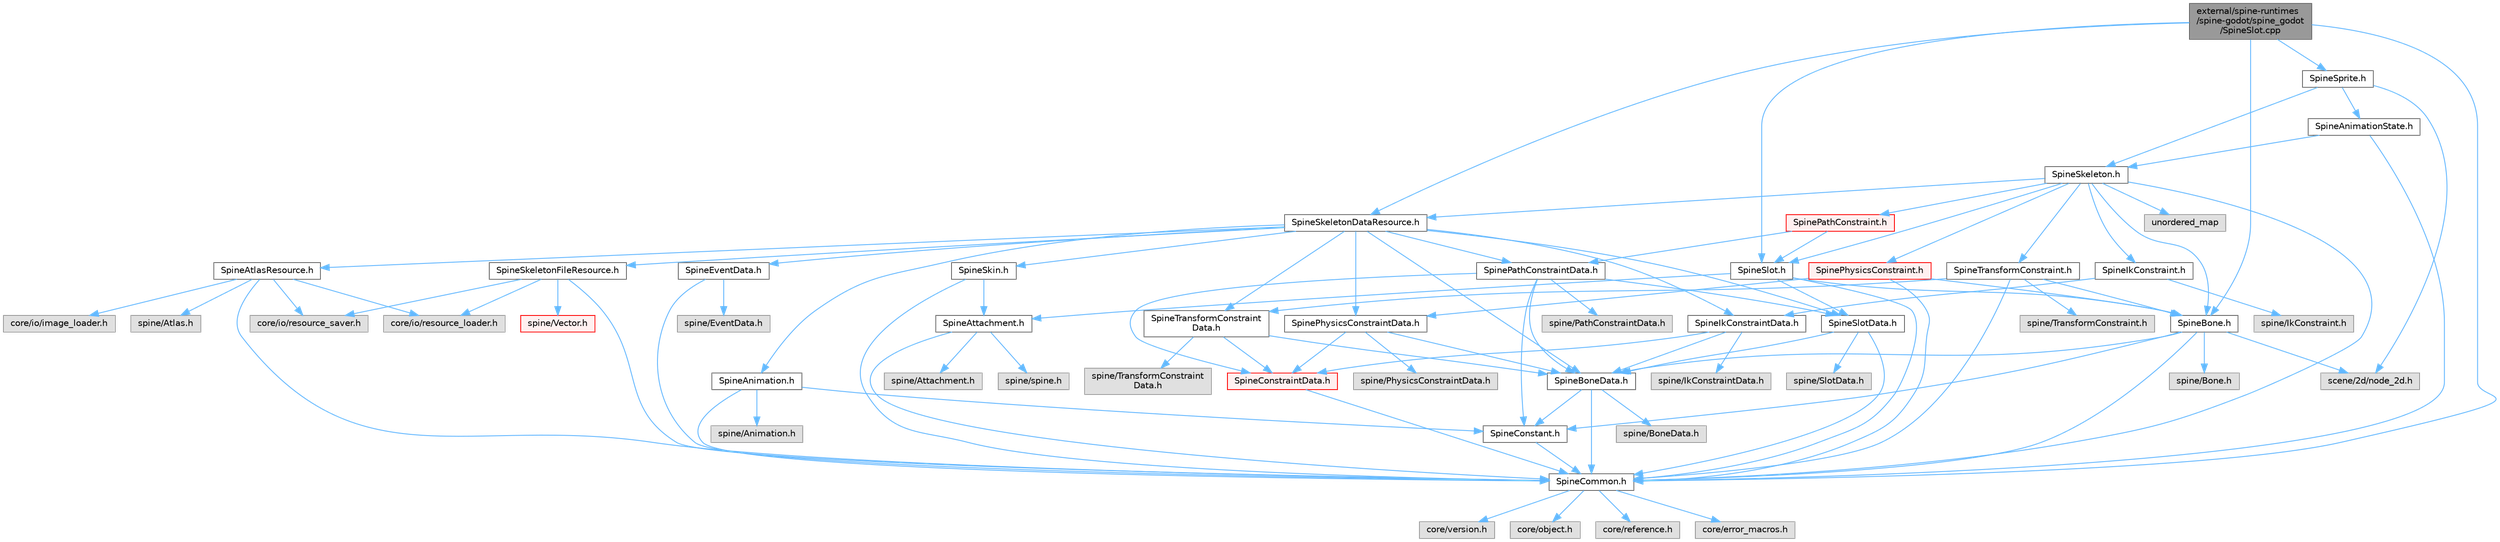 digraph "external/spine-runtimes/spine-godot/spine_godot/SpineSlot.cpp"
{
 // LATEX_PDF_SIZE
  bgcolor="transparent";
  edge [fontname=Helvetica,fontsize=10,labelfontname=Helvetica,labelfontsize=10];
  node [fontname=Helvetica,fontsize=10,shape=box,height=0.2,width=0.4];
  Node1 [id="Node000001",label="external/spine-runtimes\l/spine-godot/spine_godot\l/SpineSlot.cpp",height=0.2,width=0.4,color="gray40", fillcolor="grey60", style="filled", fontcolor="black",tooltip=" "];
  Node1 -> Node2 [id="edge1_Node000001_Node000002",color="steelblue1",style="solid",tooltip=" "];
  Node2 [id="Node000002",label="SpineSlot.h",height=0.2,width=0.4,color="grey40", fillcolor="white", style="filled",URL="$_spine_slot_8h.html",tooltip=" "];
  Node2 -> Node3 [id="edge2_Node000002_Node000003",color="steelblue1",style="solid",tooltip=" "];
  Node3 [id="Node000003",label="SpineCommon.h",height=0.2,width=0.4,color="grey40", fillcolor="white", style="filled",URL="$_spine_common_8h.html",tooltip=" "];
  Node3 -> Node4 [id="edge3_Node000003_Node000004",color="steelblue1",style="solid",tooltip=" "];
  Node4 [id="Node000004",label="core/version.h",height=0.2,width=0.4,color="grey60", fillcolor="#E0E0E0", style="filled",tooltip=" "];
  Node3 -> Node5 [id="edge4_Node000003_Node000005",color="steelblue1",style="solid",tooltip=" "];
  Node5 [id="Node000005",label="core/object.h",height=0.2,width=0.4,color="grey60", fillcolor="#E0E0E0", style="filled",tooltip=" "];
  Node3 -> Node6 [id="edge5_Node000003_Node000006",color="steelblue1",style="solid",tooltip=" "];
  Node6 [id="Node000006",label="core/reference.h",height=0.2,width=0.4,color="grey60", fillcolor="#E0E0E0", style="filled",tooltip=" "];
  Node3 -> Node7 [id="edge6_Node000003_Node000007",color="steelblue1",style="solid",tooltip=" "];
  Node7 [id="Node000007",label="core/error_macros.h",height=0.2,width=0.4,color="grey60", fillcolor="#E0E0E0", style="filled",tooltip=" "];
  Node2 -> Node8 [id="edge7_Node000002_Node000008",color="steelblue1",style="solid",tooltip=" "];
  Node8 [id="Node000008",label="SpineSlotData.h",height=0.2,width=0.4,color="grey40", fillcolor="white", style="filled",URL="$_spine_slot_data_8h.html",tooltip=" "];
  Node8 -> Node3 [id="edge8_Node000008_Node000003",color="steelblue1",style="solid",tooltip=" "];
  Node8 -> Node9 [id="edge9_Node000008_Node000009",color="steelblue1",style="solid",tooltip=" "];
  Node9 [id="Node000009",label="SpineBoneData.h",height=0.2,width=0.4,color="grey40", fillcolor="white", style="filled",URL="$_spine_bone_data_8h.html",tooltip=" "];
  Node9 -> Node3 [id="edge10_Node000009_Node000003",color="steelblue1",style="solid",tooltip=" "];
  Node9 -> Node10 [id="edge11_Node000009_Node000010",color="steelblue1",style="solid",tooltip=" "];
  Node10 [id="Node000010",label="SpineConstant.h",height=0.2,width=0.4,color="grey40", fillcolor="white", style="filled",URL="$_spine_constant_8h.html",tooltip=" "];
  Node10 -> Node3 [id="edge12_Node000010_Node000003",color="steelblue1",style="solid",tooltip=" "];
  Node9 -> Node11 [id="edge13_Node000009_Node000011",color="steelblue1",style="solid",tooltip=" "];
  Node11 [id="Node000011",label="spine/BoneData.h",height=0.2,width=0.4,color="grey60", fillcolor="#E0E0E0", style="filled",tooltip=" "];
  Node8 -> Node12 [id="edge14_Node000008_Node000012",color="steelblue1",style="solid",tooltip=" "];
  Node12 [id="Node000012",label="spine/SlotData.h",height=0.2,width=0.4,color="grey60", fillcolor="#E0E0E0", style="filled",tooltip=" "];
  Node2 -> Node13 [id="edge15_Node000002_Node000013",color="steelblue1",style="solid",tooltip=" "];
  Node13 [id="Node000013",label="SpineAttachment.h",height=0.2,width=0.4,color="grey40", fillcolor="white", style="filled",URL="$_spine_attachment_8h.html",tooltip=" "];
  Node13 -> Node3 [id="edge16_Node000013_Node000003",color="steelblue1",style="solid",tooltip=" "];
  Node13 -> Node14 [id="edge17_Node000013_Node000014",color="steelblue1",style="solid",tooltip=" "];
  Node14 [id="Node000014",label="spine/Attachment.h",height=0.2,width=0.4,color="grey60", fillcolor="#E0E0E0", style="filled",tooltip=" "];
  Node13 -> Node15 [id="edge18_Node000013_Node000015",color="steelblue1",style="solid",tooltip=" "];
  Node15 [id="Node000015",label="spine/spine.h",height=0.2,width=0.4,color="grey60", fillcolor="#E0E0E0", style="filled",tooltip=" "];
  Node2 -> Node16 [id="edge19_Node000002_Node000016",color="steelblue1",style="solid",tooltip=" "];
  Node16 [id="Node000016",label="SpineBone.h",height=0.2,width=0.4,color="grey40", fillcolor="white", style="filled",URL="$_spine_bone_8h.html",tooltip=" "];
  Node16 -> Node3 [id="edge20_Node000016_Node000003",color="steelblue1",style="solid",tooltip=" "];
  Node16 -> Node9 [id="edge21_Node000016_Node000009",color="steelblue1",style="solid",tooltip=" "];
  Node16 -> Node10 [id="edge22_Node000016_Node000010",color="steelblue1",style="solid",tooltip=" "];
  Node16 -> Node17 [id="edge23_Node000016_Node000017",color="steelblue1",style="solid",tooltip=" "];
  Node17 [id="Node000017",label="scene/2d/node_2d.h",height=0.2,width=0.4,color="grey60", fillcolor="#E0E0E0", style="filled",tooltip=" "];
  Node16 -> Node18 [id="edge24_Node000016_Node000018",color="steelblue1",style="solid",tooltip=" "];
  Node18 [id="Node000018",label="spine/Bone.h",height=0.2,width=0.4,color="grey60", fillcolor="#E0E0E0", style="filled",tooltip=" "];
  Node1 -> Node16 [id="edge25_Node000001_Node000016",color="steelblue1",style="solid",tooltip=" "];
  Node1 -> Node3 [id="edge26_Node000001_Node000003",color="steelblue1",style="solid",tooltip=" "];
  Node1 -> Node19 [id="edge27_Node000001_Node000019",color="steelblue1",style="solid",tooltip=" "];
  Node19 [id="Node000019",label="SpineSprite.h",height=0.2,width=0.4,color="grey40", fillcolor="white", style="filled",URL="$_spine_sprite_8h.html",tooltip=" "];
  Node19 -> Node20 [id="edge28_Node000019_Node000020",color="steelblue1",style="solid",tooltip=" "];
  Node20 [id="Node000020",label="SpineSkeleton.h",height=0.2,width=0.4,color="grey40", fillcolor="white", style="filled",URL="$_spine_skeleton_8h.html",tooltip=" "];
  Node20 -> Node3 [id="edge29_Node000020_Node000003",color="steelblue1",style="solid",tooltip=" "];
  Node20 -> Node21 [id="edge30_Node000020_Node000021",color="steelblue1",style="solid",tooltip=" "];
  Node21 [id="Node000021",label="SpineSkeletonDataResource.h",height=0.2,width=0.4,color="grey40", fillcolor="white", style="filled",URL="$_spine_skeleton_data_resource_8h.html",tooltip=" "];
  Node21 -> Node22 [id="edge31_Node000021_Node000022",color="steelblue1",style="solid",tooltip=" "];
  Node22 [id="Node000022",label="SpineAnimation.h",height=0.2,width=0.4,color="grey40", fillcolor="white", style="filled",URL="$_spine_animation_8h.html",tooltip=" "];
  Node22 -> Node3 [id="edge32_Node000022_Node000003",color="steelblue1",style="solid",tooltip=" "];
  Node22 -> Node10 [id="edge33_Node000022_Node000010",color="steelblue1",style="solid",tooltip=" "];
  Node22 -> Node23 [id="edge34_Node000022_Node000023",color="steelblue1",style="solid",tooltip=" "];
  Node23 [id="Node000023",label="spine/Animation.h",height=0.2,width=0.4,color="grey60", fillcolor="#E0E0E0", style="filled",tooltip=" "];
  Node21 -> Node24 [id="edge35_Node000021_Node000024",color="steelblue1",style="solid",tooltip=" "];
  Node24 [id="Node000024",label="SpineAtlasResource.h",height=0.2,width=0.4,color="grey40", fillcolor="white", style="filled",URL="$_spine_atlas_resource_8h.html",tooltip=" "];
  Node24 -> Node3 [id="edge36_Node000024_Node000003",color="steelblue1",style="solid",tooltip=" "];
  Node24 -> Node25 [id="edge37_Node000024_Node000025",color="steelblue1",style="solid",tooltip=" "];
  Node25 [id="Node000025",label="core/io/resource_loader.h",height=0.2,width=0.4,color="grey60", fillcolor="#E0E0E0", style="filled",tooltip=" "];
  Node24 -> Node26 [id="edge38_Node000024_Node000026",color="steelblue1",style="solid",tooltip=" "];
  Node26 [id="Node000026",label="core/io/resource_saver.h",height=0.2,width=0.4,color="grey60", fillcolor="#E0E0E0", style="filled",tooltip=" "];
  Node24 -> Node27 [id="edge39_Node000024_Node000027",color="steelblue1",style="solid",tooltip=" "];
  Node27 [id="Node000027",label="core/io/image_loader.h",height=0.2,width=0.4,color="grey60", fillcolor="#E0E0E0", style="filled",tooltip=" "];
  Node24 -> Node28 [id="edge40_Node000024_Node000028",color="steelblue1",style="solid",tooltip=" "];
  Node28 [id="Node000028",label="spine/Atlas.h",height=0.2,width=0.4,color="grey60", fillcolor="#E0E0E0", style="filled",tooltip=" "];
  Node21 -> Node9 [id="edge41_Node000021_Node000009",color="steelblue1",style="solid",tooltip=" "];
  Node21 -> Node29 [id="edge42_Node000021_Node000029",color="steelblue1",style="solid",tooltip=" "];
  Node29 [id="Node000029",label="SpineEventData.h",height=0.2,width=0.4,color="grey40", fillcolor="white", style="filled",URL="$_spine_event_data_8h.html",tooltip=" "];
  Node29 -> Node3 [id="edge43_Node000029_Node000003",color="steelblue1",style="solid",tooltip=" "];
  Node29 -> Node30 [id="edge44_Node000029_Node000030",color="steelblue1",style="solid",tooltip=" "];
  Node30 [id="Node000030",label="spine/EventData.h",height=0.2,width=0.4,color="grey60", fillcolor="#E0E0E0", style="filled",tooltip=" "];
  Node21 -> Node31 [id="edge45_Node000021_Node000031",color="steelblue1",style="solid",tooltip=" "];
  Node31 [id="Node000031",label="SpineIkConstraintData.h",height=0.2,width=0.4,color="grey40", fillcolor="white", style="filled",URL="$_spine_ik_constraint_data_8h.html",tooltip=" "];
  Node31 -> Node32 [id="edge46_Node000031_Node000032",color="steelblue1",style="solid",tooltip=" "];
  Node32 [id="Node000032",label="SpineConstraintData.h",height=0.2,width=0.4,color="red", fillcolor="#FFF0F0", style="filled",URL="$_spine_constraint_data_8h.html",tooltip=" "];
  Node32 -> Node3 [id="edge47_Node000032_Node000003",color="steelblue1",style="solid",tooltip=" "];
  Node31 -> Node9 [id="edge48_Node000031_Node000009",color="steelblue1",style="solid",tooltip=" "];
  Node31 -> Node191 [id="edge49_Node000031_Node000191",color="steelblue1",style="solid",tooltip=" "];
  Node191 [id="Node000191",label="spine/IkConstraintData.h",height=0.2,width=0.4,color="grey60", fillcolor="#E0E0E0", style="filled",tooltip=" "];
  Node21 -> Node192 [id="edge50_Node000021_Node000192",color="steelblue1",style="solid",tooltip=" "];
  Node192 [id="Node000192",label="SpinePathConstraintData.h",height=0.2,width=0.4,color="grey40", fillcolor="white", style="filled",URL="$_spine_path_constraint_data_8h.html",tooltip=" "];
  Node192 -> Node32 [id="edge51_Node000192_Node000032",color="steelblue1",style="solid",tooltip=" "];
  Node192 -> Node10 [id="edge52_Node000192_Node000010",color="steelblue1",style="solid",tooltip=" "];
  Node192 -> Node9 [id="edge53_Node000192_Node000009",color="steelblue1",style="solid",tooltip=" "];
  Node192 -> Node8 [id="edge54_Node000192_Node000008",color="steelblue1",style="solid",tooltip=" "];
  Node192 -> Node193 [id="edge55_Node000192_Node000193",color="steelblue1",style="solid",tooltip=" "];
  Node193 [id="Node000193",label="spine/PathConstraintData.h",height=0.2,width=0.4,color="grey60", fillcolor="#E0E0E0", style="filled",tooltip=" "];
  Node21 -> Node194 [id="edge56_Node000021_Node000194",color="steelblue1",style="solid",tooltip=" "];
  Node194 [id="Node000194",label="SpinePhysicsConstraintData.h",height=0.2,width=0.4,color="grey40", fillcolor="white", style="filled",URL="$_spine_physics_constraint_data_8h.html",tooltip=" "];
  Node194 -> Node32 [id="edge57_Node000194_Node000032",color="steelblue1",style="solid",tooltip=" "];
  Node194 -> Node9 [id="edge58_Node000194_Node000009",color="steelblue1",style="solid",tooltip=" "];
  Node194 -> Node195 [id="edge59_Node000194_Node000195",color="steelblue1",style="solid",tooltip=" "];
  Node195 [id="Node000195",label="spine/PhysicsConstraintData.h",height=0.2,width=0.4,color="grey60", fillcolor="#E0E0E0", style="filled",tooltip=" "];
  Node21 -> Node196 [id="edge60_Node000021_Node000196",color="steelblue1",style="solid",tooltip=" "];
  Node196 [id="Node000196",label="SpineSkeletonFileResource.h",height=0.2,width=0.4,color="grey40", fillcolor="white", style="filled",URL="$_spine_skeleton_file_resource_8h.html",tooltip=" "];
  Node196 -> Node3 [id="edge61_Node000196_Node000003",color="steelblue1",style="solid",tooltip=" "];
  Node196 -> Node25 [id="edge62_Node000196_Node000025",color="steelblue1",style="solid",tooltip=" "];
  Node196 -> Node26 [id="edge63_Node000196_Node000026",color="steelblue1",style="solid",tooltip=" "];
  Node196 -> Node197 [id="edge64_Node000196_Node000197",color="steelblue1",style="solid",tooltip=" "];
  Node197 [id="Node000197",label="spine/Vector.h",height=0.2,width=0.4,color="red", fillcolor="#FFF0F0", style="filled",URL="$external_2spine-runtimes_2spine-cpp_2spine-cpp_2include_2spine_2vector_8h.html",tooltip=" "];
  Node21 -> Node199 [id="edge65_Node000021_Node000199",color="steelblue1",style="solid",tooltip=" "];
  Node199 [id="Node000199",label="SpineSkin.h",height=0.2,width=0.4,color="grey40", fillcolor="white", style="filled",URL="$_spine_skin_8h.html",tooltip=" "];
  Node199 -> Node3 [id="edge66_Node000199_Node000003",color="steelblue1",style="solid",tooltip=" "];
  Node199 -> Node13 [id="edge67_Node000199_Node000013",color="steelblue1",style="solid",tooltip=" "];
  Node21 -> Node8 [id="edge68_Node000021_Node000008",color="steelblue1",style="solid",tooltip=" "];
  Node21 -> Node200 [id="edge69_Node000021_Node000200",color="steelblue1",style="solid",tooltip=" "];
  Node200 [id="Node000200",label="SpineTransformConstraint\lData.h",height=0.2,width=0.4,color="grey40", fillcolor="white", style="filled",URL="$_spine_transform_constraint_data_8h.html",tooltip=" "];
  Node200 -> Node32 [id="edge70_Node000200_Node000032",color="steelblue1",style="solid",tooltip=" "];
  Node200 -> Node9 [id="edge71_Node000200_Node000009",color="steelblue1",style="solid",tooltip=" "];
  Node200 -> Node201 [id="edge72_Node000200_Node000201",color="steelblue1",style="solid",tooltip=" "];
  Node201 [id="Node000201",label="spine/TransformConstraint\lData.h",height=0.2,width=0.4,color="grey60", fillcolor="#E0E0E0", style="filled",tooltip=" "];
  Node20 -> Node16 [id="edge73_Node000020_Node000016",color="steelblue1",style="solid",tooltip=" "];
  Node20 -> Node2 [id="edge74_Node000020_Node000002",color="steelblue1",style="solid",tooltip=" "];
  Node20 -> Node202 [id="edge75_Node000020_Node000202",color="steelblue1",style="solid",tooltip=" "];
  Node202 [id="Node000202",label="SpineIkConstraint.h",height=0.2,width=0.4,color="grey40", fillcolor="white", style="filled",URL="$_spine_ik_constraint_8h.html",tooltip=" "];
  Node202 -> Node31 [id="edge76_Node000202_Node000031",color="steelblue1",style="solid",tooltip=" "];
  Node202 -> Node203 [id="edge77_Node000202_Node000203",color="steelblue1",style="solid",tooltip=" "];
  Node203 [id="Node000203",label="spine/IkConstraint.h",height=0.2,width=0.4,color="grey60", fillcolor="#E0E0E0", style="filled",tooltip=" "];
  Node20 -> Node204 [id="edge78_Node000020_Node000204",color="steelblue1",style="solid",tooltip=" "];
  Node204 [id="Node000204",label="SpineTransformConstraint.h",height=0.2,width=0.4,color="grey40", fillcolor="white", style="filled",URL="$_spine_transform_constraint_8h.html",tooltip=" "];
  Node204 -> Node3 [id="edge79_Node000204_Node000003",color="steelblue1",style="solid",tooltip=" "];
  Node204 -> Node200 [id="edge80_Node000204_Node000200",color="steelblue1",style="solid",tooltip=" "];
  Node204 -> Node16 [id="edge81_Node000204_Node000016",color="steelblue1",style="solid",tooltip=" "];
  Node204 -> Node205 [id="edge82_Node000204_Node000205",color="steelblue1",style="solid",tooltip=" "];
  Node205 [id="Node000205",label="spine/TransformConstraint.h",height=0.2,width=0.4,color="grey60", fillcolor="#E0E0E0", style="filled",tooltip=" "];
  Node20 -> Node206 [id="edge83_Node000020_Node000206",color="steelblue1",style="solid",tooltip=" "];
  Node206 [id="Node000206",label="SpinePathConstraint.h",height=0.2,width=0.4,color="red", fillcolor="#FFF0F0", style="filled",URL="$_spine_path_constraint_8h.html",tooltip=" "];
  Node206 -> Node192 [id="edge84_Node000206_Node000192",color="steelblue1",style="solid",tooltip=" "];
  Node206 -> Node2 [id="edge85_Node000206_Node000002",color="steelblue1",style="solid",tooltip=" "];
  Node20 -> Node208 [id="edge86_Node000020_Node000208",color="steelblue1",style="solid",tooltip=" "];
  Node208 [id="Node000208",label="SpinePhysicsConstraint.h",height=0.2,width=0.4,color="red", fillcolor="#FFF0F0", style="filled",URL="$_spine_physics_constraint_8h.html",tooltip=" "];
  Node208 -> Node3 [id="edge87_Node000208_Node000003",color="steelblue1",style="solid",tooltip=" "];
  Node208 -> Node194 [id="edge88_Node000208_Node000194",color="steelblue1",style="solid",tooltip=" "];
  Node208 -> Node16 [id="edge89_Node000208_Node000016",color="steelblue1",style="solid",tooltip=" "];
  Node20 -> Node210 [id="edge90_Node000020_Node000210",color="steelblue1",style="solid",tooltip=" "];
  Node210 [id="Node000210",label="unordered_map",height=0.2,width=0.4,color="grey60", fillcolor="#E0E0E0", style="filled",tooltip=" "];
  Node19 -> Node211 [id="edge91_Node000019_Node000211",color="steelblue1",style="solid",tooltip=" "];
  Node211 [id="Node000211",label="SpineAnimationState.h",height=0.2,width=0.4,color="grey40", fillcolor="white", style="filled",URL="$_spine_animation_state_8h.html",tooltip=" "];
  Node211 -> Node3 [id="edge92_Node000211_Node000003",color="steelblue1",style="solid",tooltip=" "];
  Node211 -> Node20 [id="edge93_Node000211_Node000020",color="steelblue1",style="solid",tooltip=" "];
  Node19 -> Node17 [id="edge94_Node000019_Node000017",color="steelblue1",style="solid",tooltip=" "];
  Node1 -> Node21 [id="edge95_Node000001_Node000021",color="steelblue1",style="solid",tooltip=" "];
}
